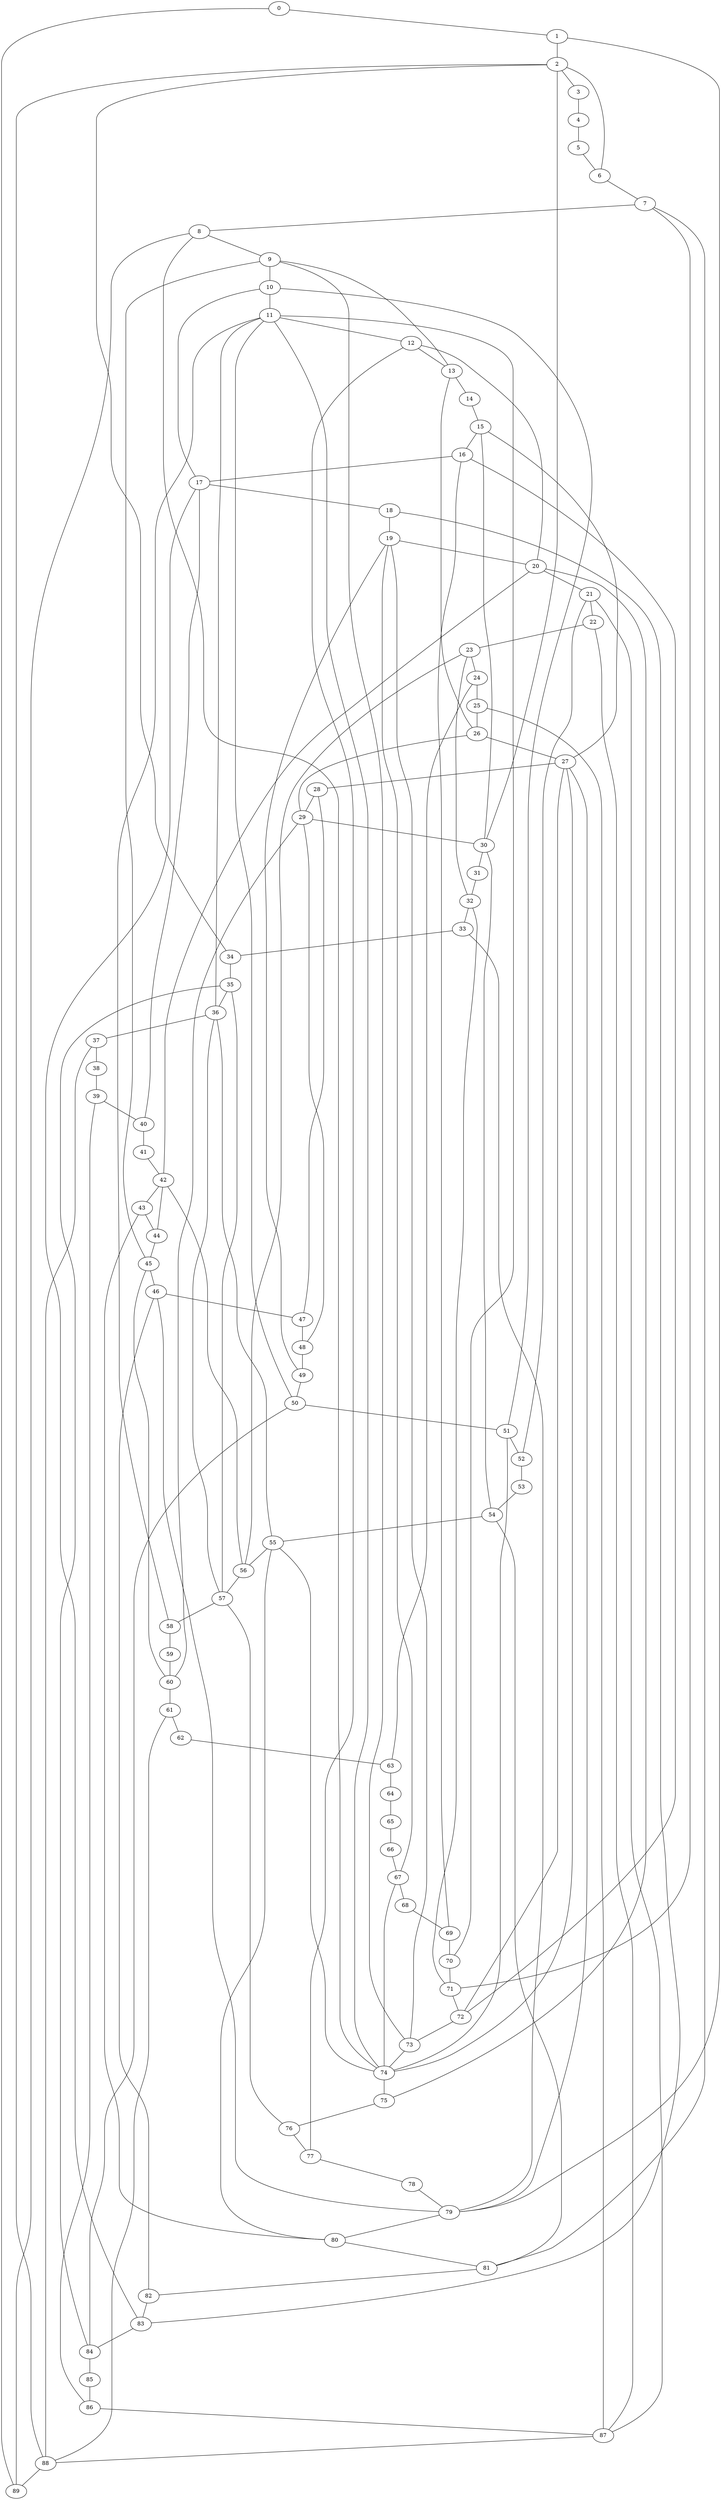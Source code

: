 
graph graphname {
    0 -- 1
0 -- 89
1 -- 2
1 -- 79
2 -- 3
2 -- 34
2 -- 88
2 -- 30
2 -- 6
3 -- 4
4 -- 5
5 -- 6
6 -- 7
7 -- 8
7 -- 81
7 -- 71
8 -- 9
8 -- 89
8 -- 74
9 -- 10
9 -- 45
9 -- 73
9 -- 13
10 -- 11
10 -- 17
10 -- 51
11 -- 12
11 -- 50
11 -- 74
11 -- 36
11 -- 58
11 -- 70
12 -- 13
12 -- 77
12 -- 20
13 -- 14
13 -- 26
14 -- 15
15 -- 16
15 -- 27
15 -- 30
16 -- 17
16 -- 69
16 -- 72
17 -- 18
17 -- 83
17 -- 40
18 -- 19
18 -- 83
19 -- 20
19 -- 73
19 -- 67
19 -- 49
20 -- 21
20 -- 75
20 -- 42
21 -- 22
21 -- 52
21 -- 87
22 -- 23
22 -- 87
23 -- 24
23 -- 32
23 -- 56
24 -- 25
24 -- 63
25 -- 26
25 -- 87
26 -- 27
26 -- 29
27 -- 28
27 -- 74
27 -- 79
27 -- 72
28 -- 29
28 -- 47
29 -- 30
29 -- 48
29 -- 60
30 -- 31
30 -- 54
31 -- 32
32 -- 33
32 -- 71
33 -- 34
33 -- 79
34 -- 35
35 -- 36
35 -- 84
35 -- 57
36 -- 37
36 -- 57
36 -- 55
37 -- 38
37 -- 88
38 -- 39
39 -- 40
39 -- 86
40 -- 41
41 -- 42
42 -- 43
42 -- 44
42 -- 56
43 -- 44
43 -- 80
44 -- 45
45 -- 46
45 -- 60
46 -- 47
46 -- 82
46 -- 79
47 -- 48
48 -- 49
49 -- 50
50 -- 51
50 -- 84
51 -- 52
51 -- 74
52 -- 53
53 -- 54
54 -- 55
54 -- 81
55 -- 56
55 -- 74
55 -- 80
56 -- 57
57 -- 58
57 -- 76
58 -- 59
59 -- 60
60 -- 61
61 -- 62
61 -- 88
62 -- 63
63 -- 64
64 -- 65
65 -- 66
66 -- 67
67 -- 68
67 -- 74
68 -- 69
69 -- 70
70 -- 71
71 -- 72
72 -- 73
73 -- 74
74 -- 75
75 -- 76
76 -- 77
77 -- 78
78 -- 79
79 -- 80
80 -- 81
81 -- 82
82 -- 83
83 -- 84
84 -- 85
85 -- 86
86 -- 87
87 -- 88
88 -- 89

}

